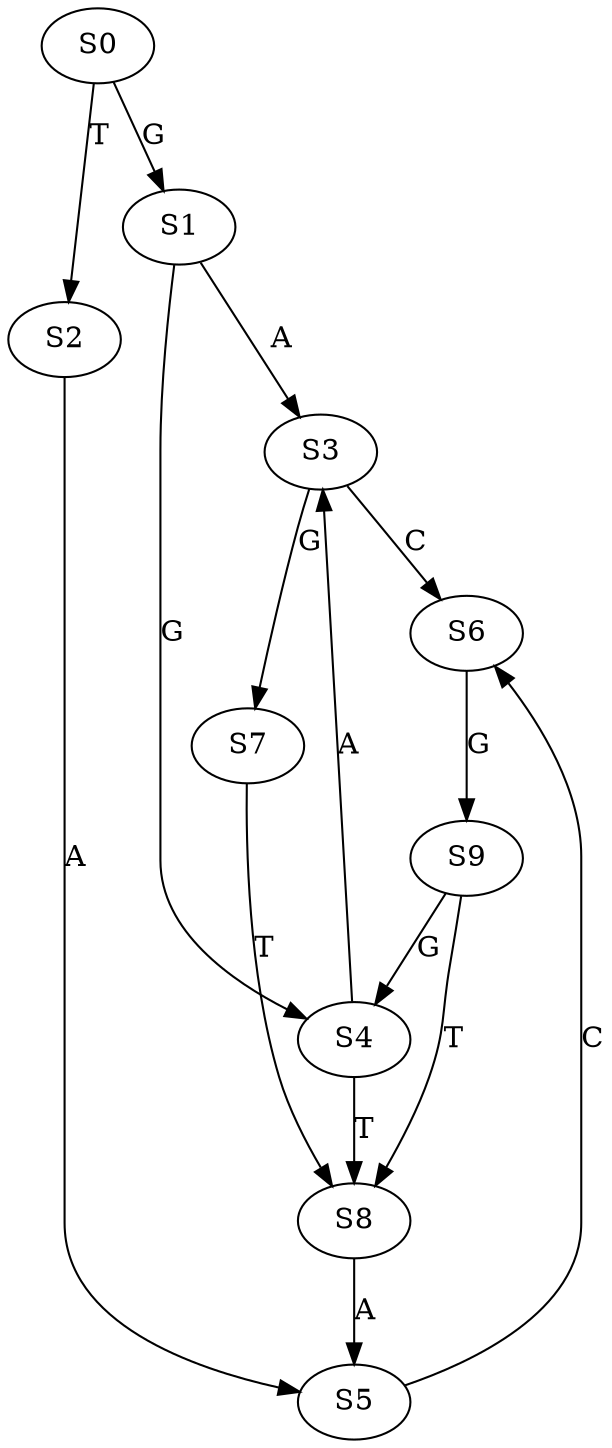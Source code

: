 strict digraph  {
	S0 -> S1 [ label = G ];
	S0 -> S2 [ label = T ];
	S1 -> S3 [ label = A ];
	S1 -> S4 [ label = G ];
	S2 -> S5 [ label = A ];
	S3 -> S6 [ label = C ];
	S3 -> S7 [ label = G ];
	S4 -> S8 [ label = T ];
	S4 -> S3 [ label = A ];
	S5 -> S6 [ label = C ];
	S6 -> S9 [ label = G ];
	S7 -> S8 [ label = T ];
	S8 -> S5 [ label = A ];
	S9 -> S8 [ label = T ];
	S9 -> S4 [ label = G ];
}
